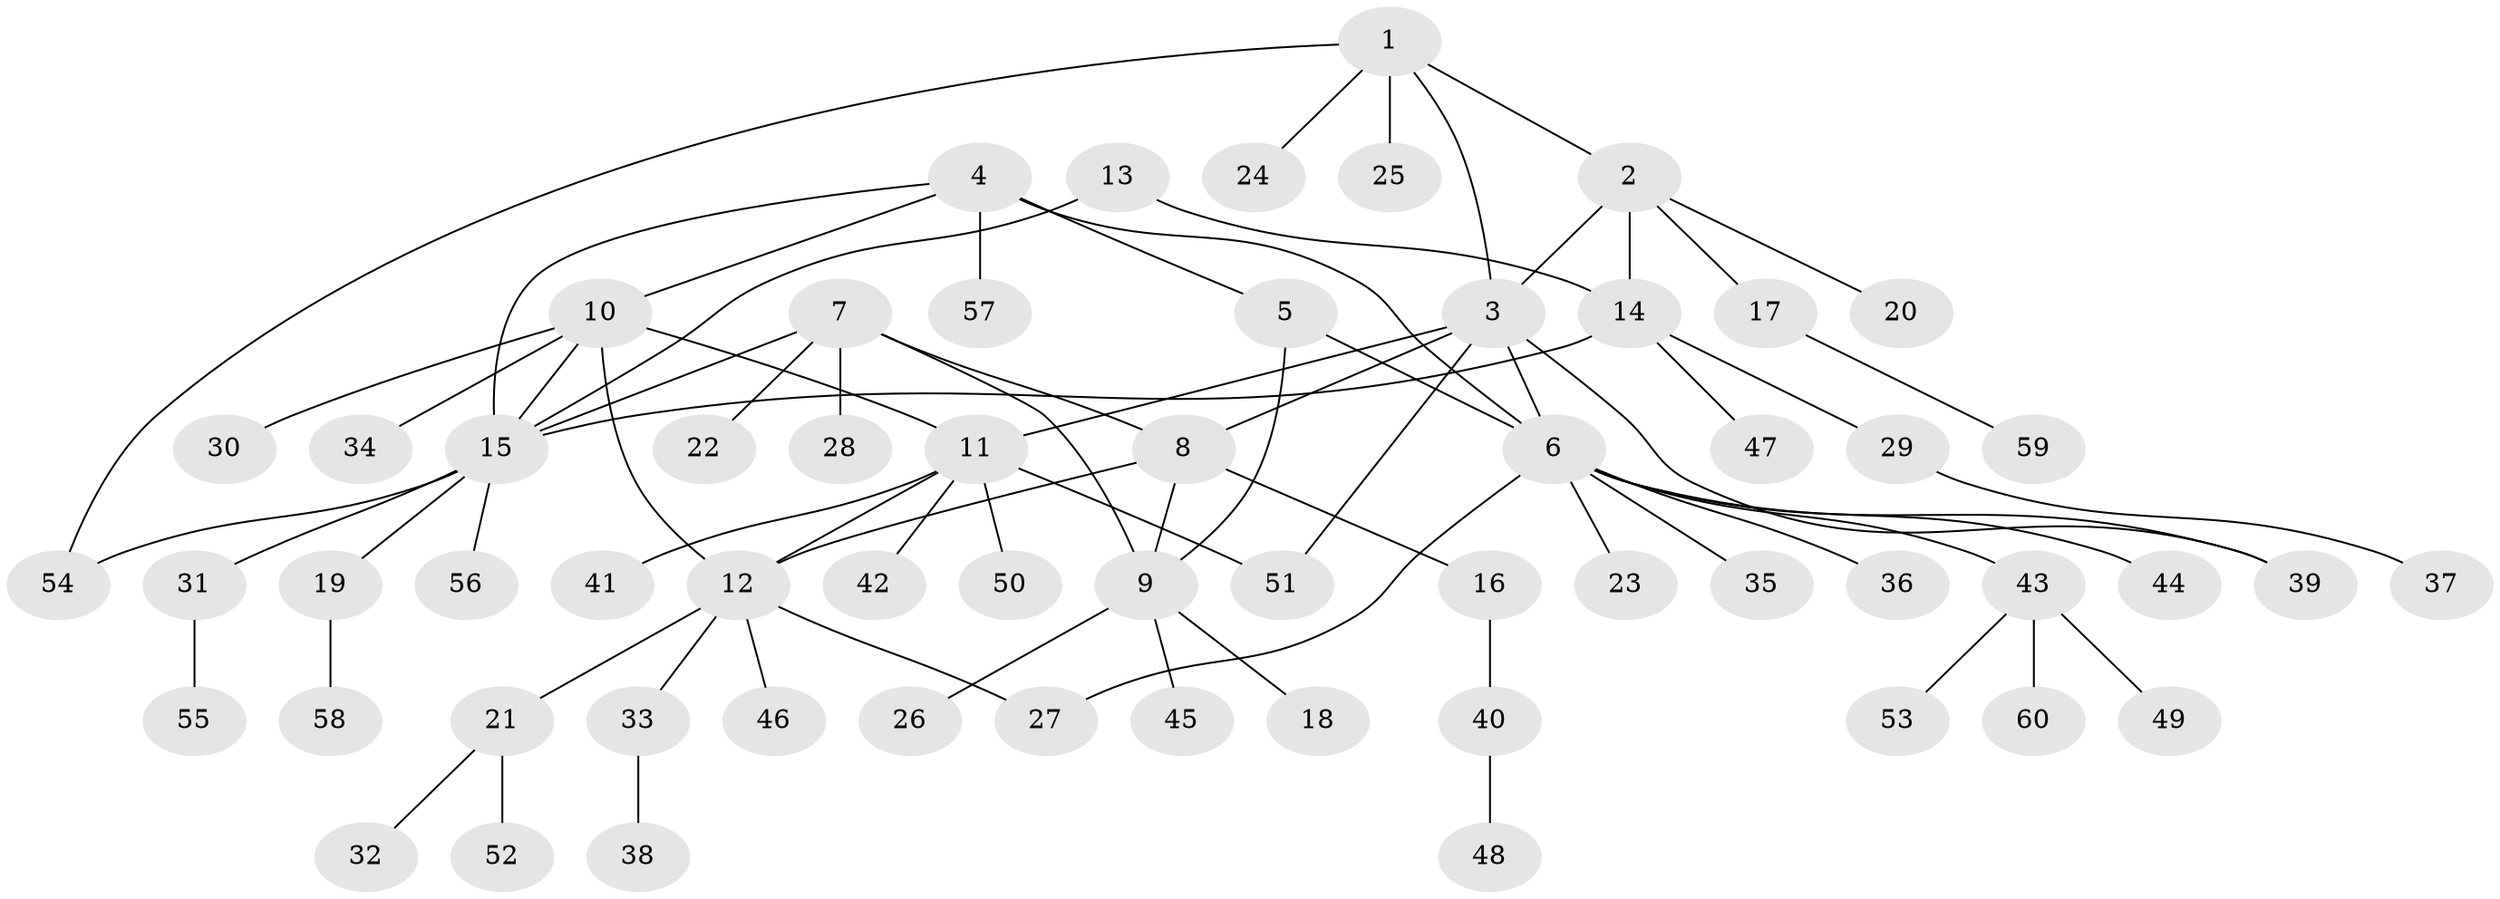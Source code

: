 // coarse degree distribution, {4: 0.045454545454545456, 5: 0.022727272727272728, 6: 0.022727272727272728, 3: 0.11363636363636363, 9: 0.022727272727272728, 8: 0.022727272727272728, 11: 0.045454545454545456, 2: 0.09090909090909091, 1: 0.6136363636363636}
// Generated by graph-tools (version 1.1) at 2025/52/02/27/25 19:52:18]
// undirected, 60 vertices, 74 edges
graph export_dot {
graph [start="1"]
  node [color=gray90,style=filled];
  1;
  2;
  3;
  4;
  5;
  6;
  7;
  8;
  9;
  10;
  11;
  12;
  13;
  14;
  15;
  16;
  17;
  18;
  19;
  20;
  21;
  22;
  23;
  24;
  25;
  26;
  27;
  28;
  29;
  30;
  31;
  32;
  33;
  34;
  35;
  36;
  37;
  38;
  39;
  40;
  41;
  42;
  43;
  44;
  45;
  46;
  47;
  48;
  49;
  50;
  51;
  52;
  53;
  54;
  55;
  56;
  57;
  58;
  59;
  60;
  1 -- 2;
  1 -- 3;
  1 -- 24;
  1 -- 25;
  1 -- 54;
  2 -- 3;
  2 -- 14;
  2 -- 17;
  2 -- 20;
  3 -- 6;
  3 -- 8;
  3 -- 11;
  3 -- 39;
  3 -- 51;
  4 -- 5;
  4 -- 6;
  4 -- 10;
  4 -- 15;
  4 -- 57;
  5 -- 6;
  5 -- 9;
  6 -- 23;
  6 -- 27;
  6 -- 35;
  6 -- 36;
  6 -- 39;
  6 -- 43;
  6 -- 44;
  7 -- 8;
  7 -- 9;
  7 -- 15;
  7 -- 22;
  7 -- 28;
  8 -- 9;
  8 -- 12;
  8 -- 16;
  9 -- 18;
  9 -- 26;
  9 -- 45;
  10 -- 11;
  10 -- 12;
  10 -- 15;
  10 -- 30;
  10 -- 34;
  11 -- 12;
  11 -- 41;
  11 -- 42;
  11 -- 50;
  11 -- 51;
  12 -- 21;
  12 -- 27;
  12 -- 33;
  12 -- 46;
  13 -- 14;
  13 -- 15;
  14 -- 15;
  14 -- 29;
  14 -- 47;
  15 -- 19;
  15 -- 31;
  15 -- 54;
  15 -- 56;
  16 -- 40;
  17 -- 59;
  19 -- 58;
  21 -- 32;
  21 -- 52;
  29 -- 37;
  31 -- 55;
  33 -- 38;
  40 -- 48;
  43 -- 49;
  43 -- 53;
  43 -- 60;
}
